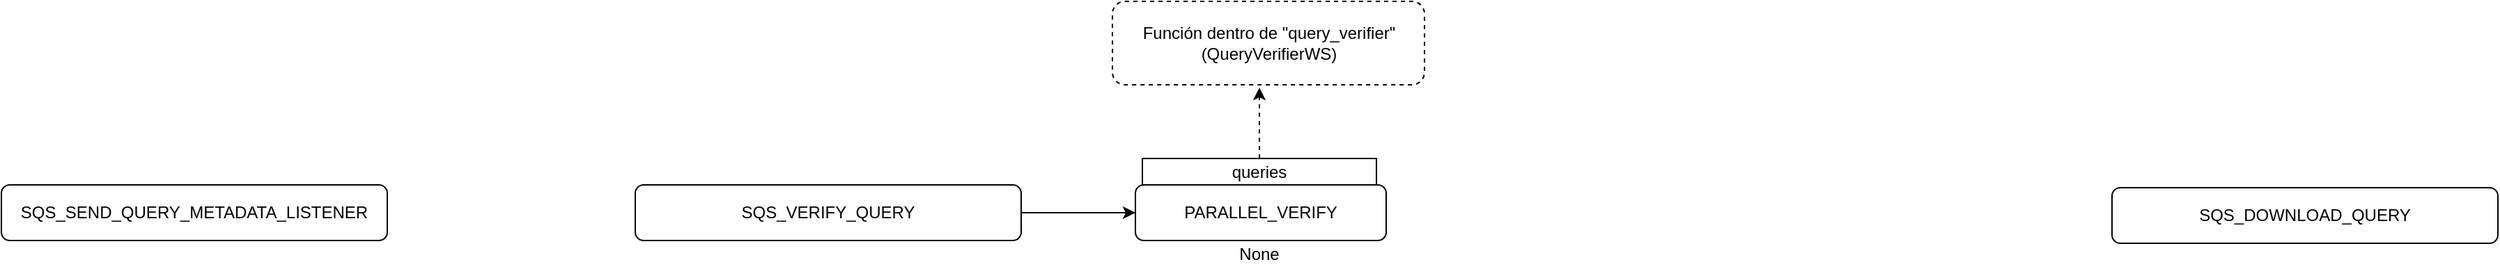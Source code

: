 <mxfile version="27.1.6">
  <diagram name="Page-1" id="BrnOyh9XNPyVEBQKQnbW">
    <mxGraphModel dx="3013" dy="820" grid="0" gridSize="10" guides="1" tooltips="1" connect="1" arrows="1" fold="1" page="0" pageScale="1" pageWidth="850" pageHeight="1100" math="0" shadow="0">
      <root>
        <mxCell id="0" />
        <mxCell id="1" parent="0" />
        <mxCell id="AQ5vdkK7NMLJOoIOfehY-7" value="Función dentro de &quot;query_verifier&quot; (QueryVerifierWS)" style="rounded=1;whiteSpace=wrap;html=1;dashed=1;fontColor=light-dark(#000000,#A8A8A8);strokeColor=light-dark(#000000,#A8A8A8);" vertex="1" parent="1">
          <mxGeometry x="-427.5" y="132" width="224" height="60" as="geometry" />
        </mxCell>
        <mxCell id="AQ5vdkK7NMLJOoIOfehY-9" value="SQS_SEND_QUERY_METADATA_LISTENER" style="rounded=1;whiteSpace=wrap;html=1;" vertex="1" parent="1">
          <mxGeometry x="-1225" y="264" width="277" height="40" as="geometry" />
        </mxCell>
        <mxCell id="AQ5vdkK7NMLJOoIOfehY-10" value="SQS_DOWNLOAD_QUERY" style="rounded=1;whiteSpace=wrap;html=1;" vertex="1" parent="1">
          <mxGeometry x="290" y="266" width="277" height="40" as="geometry" />
        </mxCell>
        <mxCell id="AQ5vdkK7NMLJOoIOfehY-14" style="edgeStyle=orthogonalEdgeStyle;rounded=0;orthogonalLoop=1;jettySize=auto;html=1;entryX=0;entryY=0.5;entryDx=0;entryDy=0;" edge="1" parent="1" source="AQ5vdkK7NMLJOoIOfehY-12" target="AQ5vdkK7NMLJOoIOfehY-2">
          <mxGeometry relative="1" as="geometry" />
        </mxCell>
        <mxCell id="AQ5vdkK7NMLJOoIOfehY-12" value="SQS_VERIFY_QUERY" style="rounded=1;whiteSpace=wrap;html=1;" vertex="1" parent="1">
          <mxGeometry x="-770" y="264" width="277" height="40" as="geometry" />
        </mxCell>
        <mxCell id="AQ5vdkK7NMLJOoIOfehY-13" value="" style="group" vertex="1" connectable="0" parent="1">
          <mxGeometry x="-411" y="245" width="180" height="78" as="geometry" />
        </mxCell>
        <mxCell id="AQ5vdkK7NMLJOoIOfehY-15" style="edgeStyle=orthogonalEdgeStyle;rounded=0;orthogonalLoop=1;jettySize=auto;html=1;dashed=1;strokeColor=light-dark(#000000,#A8A8A8);" edge="1" parent="AQ5vdkK7NMLJOoIOfehY-13" source="AQ5vdkK7NMLJOoIOfehY-3">
          <mxGeometry relative="1" as="geometry">
            <mxPoint x="89" y="-51" as="targetPoint" />
          </mxGeometry>
        </mxCell>
        <mxCell id="AQ5vdkK7NMLJOoIOfehY-3" value="queries" style="rounded=0;whiteSpace=wrap;html=1;fillColor=light-dark(#FFFFFF,#058C3D);strokeColor=light-dark(#000000,#0C590A);" vertex="1" parent="AQ5vdkK7NMLJOoIOfehY-13">
          <mxGeometry x="5" width="168" height="19" as="geometry" />
        </mxCell>
        <mxCell id="AQ5vdkK7NMLJOoIOfehY-4" value="None" style="rounded=0;whiteSpace=wrap;html=1;fillColor=light-dark(#FFFFFF,#283A7A);strokeColor=light-dark(#FFFFFF,#4361CC);" vertex="1" parent="AQ5vdkK7NMLJOoIOfehY-13">
          <mxGeometry x="5" y="59" width="168" height="19" as="geometry" />
        </mxCell>
        <mxCell id="AQ5vdkK7NMLJOoIOfehY-2" value="PARALLEL_VERIFY" style="rounded=1;whiteSpace=wrap;html=1;" vertex="1" parent="AQ5vdkK7NMLJOoIOfehY-13">
          <mxGeometry y="19" width="180" height="40" as="geometry" />
        </mxCell>
      </root>
    </mxGraphModel>
  </diagram>
</mxfile>
